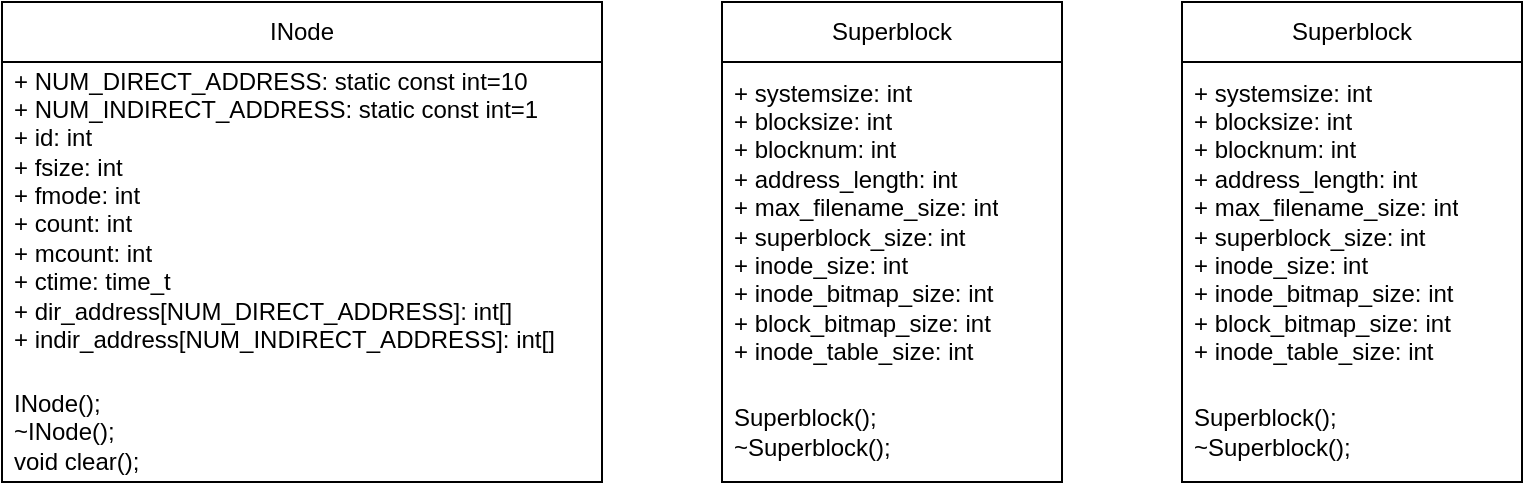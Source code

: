 <mxfile version="21.4.0" type="github">
  <diagram id="PnP3ODJL_Z0Urigxx_61" name="第 1 页">
    <mxGraphModel dx="1032" dy="439" grid="1" gridSize="10" guides="1" tooltips="1" connect="1" arrows="1" fold="1" page="1" pageScale="1" pageWidth="827" pageHeight="1169" math="0" shadow="0">
      <root>
        <mxCell id="0" />
        <mxCell id="1" parent="0" />
        <mxCell id="QhrNZY7RJF_LfjgAWxW2-1" value="INode" style="swimlane;fontStyle=0;childLayout=stackLayout;horizontal=1;startSize=30;horizontalStack=0;resizeParent=1;resizeParentMax=0;resizeLast=0;collapsible=1;marginBottom=0;whiteSpace=wrap;html=1;" vertex="1" parent="1">
          <mxGeometry x="20" y="20" width="300" height="240" as="geometry">
            <mxRectangle x="290" y="200" width="70" height="30" as="alternateBounds" />
          </mxGeometry>
        </mxCell>
        <mxCell id="QhrNZY7RJF_LfjgAWxW2-2" value="+ NUM_DIRECT_ADDRESS:&amp;nbsp;static const int=10&lt;br&gt;+ NUM_INDIRECT_ADDRESS:&amp;nbsp;static const int=1&lt;br&gt;&lt;div&gt;+ id: int&lt;/div&gt;&lt;div&gt;&lt;span style=&quot;background-color: initial;&quot;&gt;+ fsize: int&lt;/span&gt;&lt;/div&gt;&lt;div&gt;+ fmode: int&lt;/div&gt;&lt;div&gt;+ count: int&lt;/div&gt;&lt;div&gt;+ mcount: int&lt;/div&gt;&lt;div&gt;&lt;span style=&quot;background-color: initial;&quot;&gt;+ ctime: time_t&lt;/span&gt;&lt;/div&gt;&lt;div&gt;&lt;span style=&quot;background-color: initial;&quot;&gt;+ dir_address[NUM_DIRECT_ADDRESS]: int[]&lt;/span&gt;&lt;/div&gt;&lt;div&gt;+ indir_address[NUM_INDIRECT_ADDRESS]: int[]&lt;/div&gt;&lt;div&gt;&lt;br&gt;&lt;/div&gt;" style="text;strokeColor=none;fillColor=none;align=left;verticalAlign=middle;spacingLeft=4;spacingRight=4;overflow=hidden;points=[[0,0.5],[1,0.5]];portConstraint=eastwest;rotatable=0;whiteSpace=wrap;html=1;" vertex="1" parent="QhrNZY7RJF_LfjgAWxW2-1">
          <mxGeometry y="30" width="300" height="160" as="geometry" />
        </mxCell>
        <mxCell id="QhrNZY7RJF_LfjgAWxW2-3" value="INode();&lt;div&gt;~INode();&lt;/div&gt;&lt;div&gt;void clear();&lt;/div&gt;" style="text;strokeColor=none;fillColor=none;align=left;verticalAlign=middle;spacingLeft=4;spacingRight=4;overflow=hidden;points=[[0,0.5],[1,0.5]];portConstraint=eastwest;rotatable=0;whiteSpace=wrap;html=1;" vertex="1" parent="QhrNZY7RJF_LfjgAWxW2-1">
          <mxGeometry y="190" width="300" height="50" as="geometry" />
        </mxCell>
        <mxCell id="QhrNZY7RJF_LfjgAWxW2-11" value="Superblock" style="swimlane;fontStyle=0;childLayout=stackLayout;horizontal=1;startSize=30;horizontalStack=0;resizeParent=1;resizeParentMax=0;resizeLast=0;collapsible=1;marginBottom=0;whiteSpace=wrap;html=1;" vertex="1" parent="1">
          <mxGeometry x="380" y="20" width="170" height="240" as="geometry">
            <mxRectangle x="290" y="200" width="70" height="30" as="alternateBounds" />
          </mxGeometry>
        </mxCell>
        <mxCell id="QhrNZY7RJF_LfjgAWxW2-12" value="+ systemsize: int&lt;br&gt;&lt;div&gt;+ blocksize: int&lt;/div&gt;&lt;div&gt;+ blocknum: int&lt;/div&gt;&lt;div&gt;+ address_length: int&lt;/div&gt;&lt;div&gt;+ max_filename_size: int&lt;/div&gt;&lt;div&gt;+ superblock_size: int&lt;/div&gt;&lt;div&gt;+ inode_size: int&lt;/div&gt;&lt;div&gt;+ inode_bitmap_size: int&lt;/div&gt;&lt;div&gt;+ block_bitmap_size: int&lt;/div&gt;&lt;div&gt;+ inode_table_size: int&lt;/div&gt;" style="text;strokeColor=none;fillColor=none;align=left;verticalAlign=middle;spacingLeft=4;spacingRight=4;overflow=hidden;points=[[0,0.5],[1,0.5]];portConstraint=eastwest;rotatable=0;whiteSpace=wrap;html=1;" vertex="1" parent="QhrNZY7RJF_LfjgAWxW2-11">
          <mxGeometry y="30" width="170" height="160" as="geometry" />
        </mxCell>
        <mxCell id="QhrNZY7RJF_LfjgAWxW2-13" value="&lt;div&gt;Superblock();&lt;/div&gt;&lt;div&gt;~Superblock();&lt;/div&gt;" style="text;strokeColor=none;fillColor=none;align=left;verticalAlign=middle;spacingLeft=4;spacingRight=4;overflow=hidden;points=[[0,0.5],[1,0.5]];portConstraint=eastwest;rotatable=0;whiteSpace=wrap;html=1;" vertex="1" parent="QhrNZY7RJF_LfjgAWxW2-11">
          <mxGeometry y="190" width="170" height="50" as="geometry" />
        </mxCell>
        <mxCell id="QhrNZY7RJF_LfjgAWxW2-14" value="Superblock" style="swimlane;fontStyle=0;childLayout=stackLayout;horizontal=1;startSize=30;horizontalStack=0;resizeParent=1;resizeParentMax=0;resizeLast=0;collapsible=1;marginBottom=0;whiteSpace=wrap;html=1;" vertex="1" parent="1">
          <mxGeometry x="610" y="20" width="170" height="240" as="geometry">
            <mxRectangle x="290" y="200" width="70" height="30" as="alternateBounds" />
          </mxGeometry>
        </mxCell>
        <mxCell id="QhrNZY7RJF_LfjgAWxW2-15" value="+ systemsize: int&lt;br&gt;&lt;div&gt;+ blocksize: int&lt;/div&gt;&lt;div&gt;+ blocknum: int&lt;/div&gt;&lt;div&gt;+ address_length: int&lt;/div&gt;&lt;div&gt;+ max_filename_size: int&lt;/div&gt;&lt;div&gt;+ superblock_size: int&lt;/div&gt;&lt;div&gt;+ inode_size: int&lt;/div&gt;&lt;div&gt;+ inode_bitmap_size: int&lt;/div&gt;&lt;div&gt;+ block_bitmap_size: int&lt;/div&gt;&lt;div&gt;+ inode_table_size: int&lt;/div&gt;" style="text;strokeColor=none;fillColor=none;align=left;verticalAlign=middle;spacingLeft=4;spacingRight=4;overflow=hidden;points=[[0,0.5],[1,0.5]];portConstraint=eastwest;rotatable=0;whiteSpace=wrap;html=1;" vertex="1" parent="QhrNZY7RJF_LfjgAWxW2-14">
          <mxGeometry y="30" width="170" height="160" as="geometry" />
        </mxCell>
        <mxCell id="QhrNZY7RJF_LfjgAWxW2-16" value="&lt;div&gt;Superblock();&lt;/div&gt;&lt;div&gt;~Superblock();&lt;/div&gt;" style="text;strokeColor=none;fillColor=none;align=left;verticalAlign=middle;spacingLeft=4;spacingRight=4;overflow=hidden;points=[[0,0.5],[1,0.5]];portConstraint=eastwest;rotatable=0;whiteSpace=wrap;html=1;" vertex="1" parent="QhrNZY7RJF_LfjgAWxW2-14">
          <mxGeometry y="190" width="170" height="50" as="geometry" />
        </mxCell>
      </root>
    </mxGraphModel>
  </diagram>
</mxfile>

